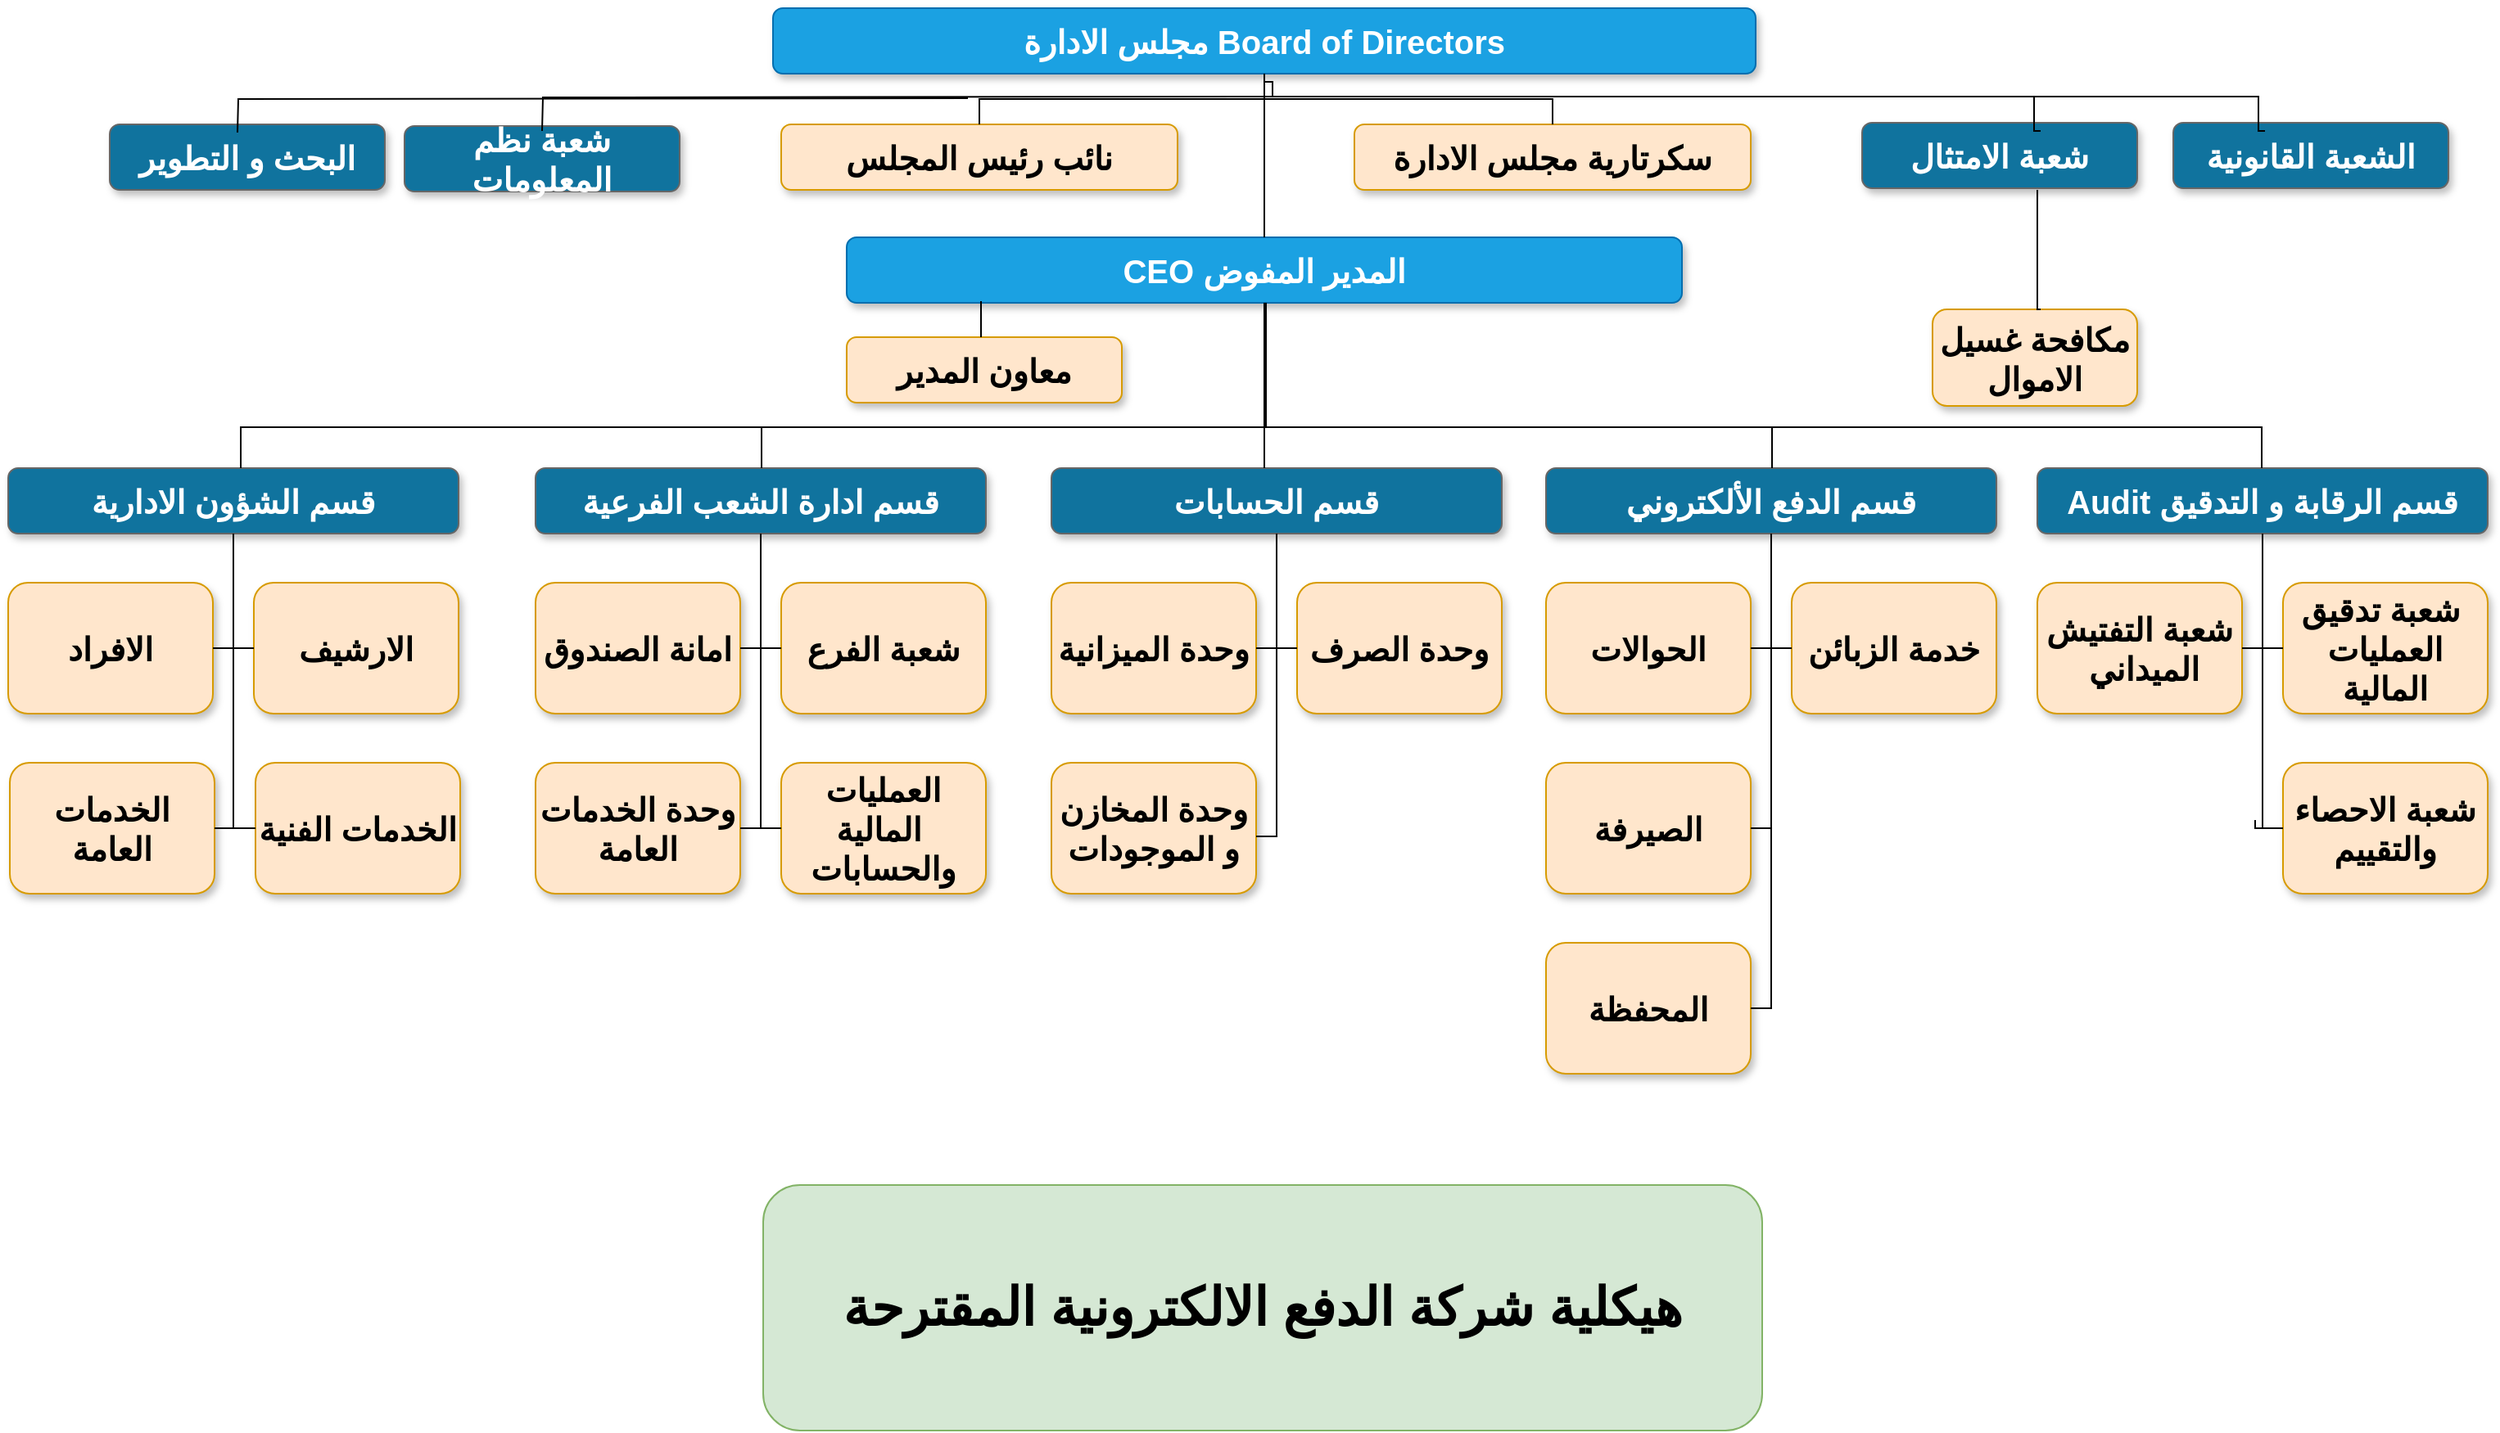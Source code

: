 <mxfile version="23.1.5" type="github">
  <diagram name="Page-1" id="b98fa263-6416-c6ec-5b7d-78bf54ef71d0">
    <mxGraphModel dx="1687" dy="868" grid="1" gridSize="10" guides="1" tooltips="1" connect="1" arrows="1" fold="1" page="1" pageScale="1.5" pageWidth="1169" pageHeight="826" background="none" math="0" shadow="0">
      <root>
        <mxCell id="0" style=";html=1;" />
        <mxCell id="1" style=";html=1;" parent="0" />
        <mxCell id="303ed1de8c2c98b4-2" value="سكرتارية مجلس الادارة" style="whiteSpace=wrap;html=1;rounded=1;shadow=1;strokeWidth=1;fontSize=20;align=center;fillColor=#ffe6cc;strokeColor=#d79b00;fontStyle=1" parent="1" vertex="1">
          <mxGeometry x="940" y="292" width="242" height="40" as="geometry" />
        </mxCell>
        <mxCell id="303ed1de8c2c98b4-3" value="مجلس الادارة&amp;nbsp;Board of Directors" style="whiteSpace=wrap;html=1;rounded=1;shadow=1;strokeWidth=1;fontSize=20;align=center;fillColor=#1ba1e2;strokeColor=#006EAF;fontColor=#ffffff;fontStyle=1" parent="1" vertex="1">
          <mxGeometry x="585" y="221" width="600" height="40" as="geometry" />
        </mxCell>
        <mxCell id="303ed1de8c2c98b4-4" value="CEO المدير المفوض" style="whiteSpace=wrap;html=1;rounded=1;shadow=1;strokeWidth=1;fontSize=20;align=center;fillColor=#1ba1e2;strokeColor=#006EAF;fontColor=#ffffff;fontStyle=1" parent="1" vertex="1">
          <mxGeometry x="630" y="361" width="510" height="40" as="geometry" />
        </mxCell>
        <mxCell id="303ed1de8c2c98b4-5" value="قسم ادارة الشعب الفرعية" style="whiteSpace=wrap;html=1;rounded=1;shadow=1;strokeWidth=1;fontSize=20;align=center;fillColor=#10739E;strokeColor=#666666;fontColor=#FFFFFF;fontStyle=1" parent="1" vertex="1">
          <mxGeometry x="440" y="502" width="275" height="40" as="geometry" />
        </mxCell>
        <mxCell id="303ed1de8c2c98b4-6" value="قسم الحسابات" style="whiteSpace=wrap;html=1;rounded=1;shadow=1;strokeWidth=1;fontSize=20;align=center;fillColor=#10739E;strokeColor=#666666;fontColor=#FFFFFF;fontStyle=1" parent="1" vertex="1">
          <mxGeometry x="755" y="502" width="275" height="40" as="geometry" />
        </mxCell>
        <mxCell id="303ed1de8c2c98b4-7" value="قسم الشؤون الادارية" style="whiteSpace=wrap;html=1;rounded=1;shadow=1;strokeWidth=1;fontSize=20;align=center;fillColor=#10739E;strokeColor=#666666;fontColor=#FFFFFF;fontStyle=1" parent="1" vertex="1">
          <mxGeometry x="118" y="502" width="275" height="40" as="geometry" />
        </mxCell>
        <mxCell id="303ed1de8c2c98b4-8" value="قسم الدفع الألكتروني" style="whiteSpace=wrap;html=1;rounded=1;shadow=1;strokeWidth=1;fontSize=20;align=center;fillColor=#10739E;strokeColor=#666666;fontColor=#FFFFFF;fontStyle=1" parent="1" vertex="1">
          <mxGeometry x="1057" y="502" width="275" height="40" as="geometry" />
        </mxCell>
        <mxCell id="303ed1de8c2c98b4-9" value="Audit قسم الرقابة و التدقيق" style="whiteSpace=wrap;html=1;rounded=1;shadow=1;strokeWidth=1;fontSize=20;align=center;fillColor=#10739E;strokeColor=#666666;fontColor=#FFFFFF;fontStyle=1" parent="1" vertex="1">
          <mxGeometry x="1357" y="502" width="275" height="40" as="geometry" />
        </mxCell>
        <mxCell id="303ed1de8c2c98b4-10" value="امانة الصندوق" style="whiteSpace=wrap;html=1;rounded=1;shadow=1;strokeWidth=1;fontSize=20;align=center;fillColor=#ffe6cc;strokeColor=#d79b00;fontStyle=1" parent="1" vertex="1">
          <mxGeometry x="440" y="572" width="125" height="80" as="geometry" />
        </mxCell>
        <mxCell id="303ed1de8c2c98b4-12" value="شعبة الفرع" style="whiteSpace=wrap;html=1;rounded=1;shadow=1;strokeWidth=1;fontSize=20;align=center;fillColor=#ffe6cc;strokeColor=#d79b00;fontStyle=1" parent="1" vertex="1">
          <mxGeometry x="590" y="572" width="125" height="80" as="geometry" />
        </mxCell>
        <mxCell id="303ed1de8c2c98b4-13" value="وحدة الميزانية" style="whiteSpace=wrap;html=1;rounded=1;shadow=1;strokeWidth=1;fontSize=20;align=center;fillColor=#ffe6cc;strokeColor=#d79b00;fontStyle=1" parent="1" vertex="1">
          <mxGeometry x="755" y="572" width="125" height="80" as="geometry" />
        </mxCell>
        <mxCell id="303ed1de8c2c98b4-14" value="&lt;span style=&quot;font-size: 20px;&quot;&gt;وحدة الصرف&lt;/span&gt;" style="whiteSpace=wrap;html=1;rounded=1;shadow=1;strokeWidth=1;fontSize=20;align=center;fillColor=#ffe6cc;strokeColor=#d79b00;fontStyle=1" parent="1" vertex="1">
          <mxGeometry x="905" y="572" width="125" height="80" as="geometry" />
        </mxCell>
        <mxCell id="303ed1de8c2c98b4-15" value="الافراد" style="whiteSpace=wrap;html=1;rounded=1;shadow=1;strokeWidth=1;fontSize=20;align=center;fillColor=#ffe6cc;strokeColor=#d79b00;fontStyle=1" parent="1" vertex="1">
          <mxGeometry x="118" y="572" width="125" height="80" as="geometry" />
        </mxCell>
        <mxCell id="303ed1de8c2c98b4-16" value="الارشيف" style="whiteSpace=wrap;html=1;rounded=1;shadow=1;strokeWidth=1;fontSize=20;align=center;fillColor=#ffe6cc;strokeColor=#d79b00;fontStyle=1" parent="1" vertex="1">
          <mxGeometry x="268" y="572" width="125" height="80" as="geometry" />
        </mxCell>
        <mxCell id="303ed1de8c2c98b4-17" value="الحوالات" style="whiteSpace=wrap;html=1;rounded=1;shadow=1;strokeWidth=1;fontSize=20;align=center;fillColor=#ffe6cc;strokeColor=#d79b00;fontStyle=1" parent="1" vertex="1">
          <mxGeometry x="1057" y="572" width="125" height="80" as="geometry" />
        </mxCell>
        <mxCell id="303ed1de8c2c98b4-18" value="خدمة الزبائن" style="whiteSpace=wrap;html=1;rounded=1;shadow=1;strokeWidth=1;fontSize=20;align=center;fillColor=#ffe6cc;strokeColor=#d79b00;fontStyle=1" parent="1" vertex="1">
          <mxGeometry x="1207" y="572" width="125" height="80" as="geometry" />
        </mxCell>
        <mxCell id="303ed1de8c2c98b4-19" value="شعبة التفتيش&lt;br style=&quot;font-size: 20px;&quot;&gt;&amp;nbsp;الميداني" style="whiteSpace=wrap;html=1;rounded=1;shadow=1;strokeWidth=1;fontSize=20;align=center;fillColor=#ffe6cc;strokeColor=#d79b00;fontStyle=1" parent="1" vertex="1">
          <mxGeometry x="1357" y="572" width="125" height="80" as="geometry" />
        </mxCell>
        <mxCell id="303ed1de8c2c98b4-20" value="شعبة تدقيق&amp;nbsp;&lt;br style=&quot;font-size: 20px;&quot;&gt;العمليات المالية" style="whiteSpace=wrap;html=1;rounded=1;shadow=1;strokeWidth=1;fontSize=20;align=center;fillColor=#ffe6cc;strokeColor=#d79b00;fontStyle=1" parent="1" vertex="1">
          <mxGeometry x="1507" y="572" width="125" height="80" as="geometry" />
        </mxCell>
        <mxCell id="303ed1de8c2c98b4-21" value="وحدة الخدمات العامة" style="whiteSpace=wrap;html=1;rounded=1;shadow=1;strokeWidth=1;fontSize=20;align=center;fillColor=#ffe6cc;strokeColor=#d79b00;fontStyle=1" parent="1" vertex="1">
          <mxGeometry x="440" y="682" width="125" height="80" as="geometry" />
        </mxCell>
        <mxCell id="303ed1de8c2c98b4-22" value="العمليات المالية&amp;nbsp;&lt;br style=&quot;font-size: 20px;&quot;&gt;والحسابات" style="whiteSpace=wrap;html=1;rounded=1;shadow=1;strokeWidth=1;fontSize=20;align=center;fillColor=#ffe6cc;strokeColor=#d79b00;fontStyle=1" parent="1" vertex="1">
          <mxGeometry x="590" y="682" width="125" height="80" as="geometry" />
        </mxCell>
        <mxCell id="303ed1de8c2c98b4-24" value="&lt;span style=&quot;font-size: 20px;&quot;&gt;وحدة المخازن&lt;br style=&quot;font-size: 20px;&quot;&gt;و الموجودات&lt;br style=&quot;font-size: 20px;&quot;&gt;&lt;/span&gt;" style="whiteSpace=wrap;html=1;rounded=1;shadow=1;strokeWidth=1;fontSize=20;align=center;fillColor=#ffe6cc;strokeColor=#d79b00;fontStyle=1" parent="1" vertex="1">
          <mxGeometry x="755" y="682" width="125" height="80" as="geometry" />
        </mxCell>
        <mxCell id="303ed1de8c2c98b4-27" value="الصيرفة" style="whiteSpace=wrap;html=1;rounded=1;shadow=1;strokeWidth=1;fontSize=20;align=center;fillColor=#ffe6cc;strokeColor=#d79b00;fontStyle=1" parent="1" vertex="1">
          <mxGeometry x="1057" y="682" width="125" height="80" as="geometry" />
        </mxCell>
        <mxCell id="303ed1de8c2c98b4-30" value="&lt;span style=&quot;font-size: 20px;&quot;&gt;شعبة الاحصاء&lt;br style=&quot;font-size: 20px;&quot;&gt;والتقييم&lt;br style=&quot;font-size: 20px;&quot;&gt;&lt;/span&gt;" style="whiteSpace=wrap;html=1;rounded=1;shadow=1;strokeWidth=1;fontSize=20;align=center;fillColor=#ffe6cc;strokeColor=#d79b00;fontStyle=1" parent="1" vertex="1">
          <mxGeometry x="1507" y="682" width="125" height="80" as="geometry" />
        </mxCell>
        <mxCell id="303ed1de8c2c98b4-37" value="&lt;span style=&quot;font-size: 20px;&quot;&gt;المحفظة&lt;/span&gt;" style="whiteSpace=wrap;html=1;rounded=1;shadow=1;strokeWidth=1;fontSize=20;align=center;fillColor=#ffe6cc;strokeColor=#d79b00;fontStyle=1" parent="1" vertex="1">
          <mxGeometry x="1057" y="792" width="125" height="80" as="geometry" />
        </mxCell>
        <mxCell id="303ed1de8c2c98b4-69" value="الخدمات العامة" style="whiteSpace=wrap;html=1;rounded=1;shadow=1;strokeWidth=1;fontSize=20;align=center;fillColor=#ffe6cc;strokeColor=#d79b00;fontStyle=1" parent="1" vertex="1">
          <mxGeometry x="119" y="682" width="125" height="80" as="geometry" />
        </mxCell>
        <mxCell id="303ed1de8c2c98b4-70" value="الخدمات الفنية" style="whiteSpace=wrap;html=1;rounded=1;shadow=1;strokeWidth=1;fontSize=20;align=center;fillColor=#ffe6cc;strokeColor=#d79b00;fontStyle=1" parent="1" vertex="1">
          <mxGeometry x="269" y="682" width="125" height="80" as="geometry" />
        </mxCell>
        <mxCell id="303ed1de8c2c98b4-72" value="نائب رئيس المجلس" style="whiteSpace=wrap;html=1;rounded=1;shadow=1;strokeWidth=1;fontSize=20;align=center;fillColor=#ffe6cc;strokeColor=#d79b00;fontStyle=1" parent="1" vertex="1">
          <mxGeometry x="590" y="292" width="242" height="40" as="geometry" />
        </mxCell>
        <mxCell id="303ed1de8c2c98b4-77" style="edgeStyle=orthogonalEdgeStyle;html=1;startSize=6;endFill=0;endSize=6;strokeWidth=1;fontSize=20;rounded=0;endArrow=none;fontStyle=1" parent="1" source="303ed1de8c2c98b4-72" target="303ed1de8c2c98b4-3" edge="1">
          <mxGeometry relative="1" as="geometry" />
        </mxCell>
        <mxCell id="303ed1de8c2c98b4-78" style="edgeStyle=orthogonalEdgeStyle;html=1;startSize=6;endFill=0;endSize=6;strokeWidth=1;fontSize=20;rounded=0;endArrow=none;fontStyle=1" parent="1" source="303ed1de8c2c98b4-2" target="303ed1de8c2c98b4-3" edge="1">
          <mxGeometry relative="1" as="geometry" />
        </mxCell>
        <mxCell id="303ed1de8c2c98b4-79" style="edgeStyle=orthogonalEdgeStyle;html=1;startSize=6;endFill=0;endSize=6;strokeWidth=1;fontSize=20;rounded=0;endArrow=none;fontStyle=1" parent="1" source="303ed1de8c2c98b4-3" target="303ed1de8c2c98b4-4" edge="1">
          <mxGeometry relative="1" as="geometry" />
        </mxCell>
        <mxCell id="303ed1de8c2c98b4-80" style="edgeStyle=orthogonalEdgeStyle;html=1;startSize=6;endFill=0;endSize=6;strokeWidth=1;fontSize=20;rounded=0;endArrow=none;fontStyle=1" parent="1" source="303ed1de8c2c98b4-4" target="303ed1de8c2c98b4-5" edge="1">
          <mxGeometry relative="1" as="geometry">
            <Array as="points">
              <mxPoint x="886" y="477" />
              <mxPoint x="578" y="477" />
            </Array>
          </mxGeometry>
        </mxCell>
        <mxCell id="303ed1de8c2c98b4-81" style="edgeStyle=elbowEdgeStyle;html=1;startSize=6;endFill=0;endSize=6;strokeWidth=1;fontSize=20;rounded=0;endArrow=none;fontStyle=1" parent="1" source="303ed1de8c2c98b4-4" target="303ed1de8c2c98b4-6" edge="1">
          <mxGeometry relative="1" as="geometry">
            <Array as="points">
              <mxPoint x="885" y="482" />
            </Array>
          </mxGeometry>
        </mxCell>
        <mxCell id="303ed1de8c2c98b4-82" style="edgeStyle=orthogonalEdgeStyle;html=1;startSize=6;endFill=0;endSize=6;strokeWidth=1;fontSize=20;rounded=0;endArrow=none;exitX=0.5;exitY=1;fontStyle=1" parent="1" source="303ed1de8c2c98b4-4" target="303ed1de8c2c98b4-7" edge="1">
          <mxGeometry relative="1" as="geometry">
            <Array as="points">
              <mxPoint x="885" y="477" />
              <mxPoint x="260" y="477" />
            </Array>
          </mxGeometry>
        </mxCell>
        <mxCell id="303ed1de8c2c98b4-83" style="edgeStyle=orthogonalEdgeStyle;html=1;startSize=6;endFill=0;endSize=6;strokeWidth=1;fontSize=20;rounded=0;endArrow=none;fontStyle=1" parent="1" source="303ed1de8c2c98b4-4" target="303ed1de8c2c98b4-8" edge="1">
          <mxGeometry relative="1" as="geometry">
            <Array as="points">
              <mxPoint x="885" y="477" />
              <mxPoint x="1195" y="477" />
            </Array>
          </mxGeometry>
        </mxCell>
        <mxCell id="303ed1de8c2c98b4-84" style="edgeStyle=orthogonalEdgeStyle;html=1;startSize=6;endFill=0;endSize=6;strokeWidth=1;fontSize=20;rounded=0;endArrow=none;fontStyle=1" parent="1" source="303ed1de8c2c98b4-4" target="303ed1de8c2c98b4-9" edge="1">
          <mxGeometry relative="1" as="geometry">
            <Array as="points">
              <mxPoint x="885" y="477" />
              <mxPoint x="1494" y="477" />
            </Array>
          </mxGeometry>
        </mxCell>
        <mxCell id="303ed1de8c2c98b4-85" style="edgeStyle=orthogonalEdgeStyle;html=1;startSize=6;endFill=0;endSize=6;strokeWidth=1;fontSize=20;rounded=0;entryX=1;entryY=0.5;endArrow=none;fontStyle=1" parent="1" source="303ed1de8c2c98b4-5" target="303ed1de8c2c98b4-10" edge="1">
          <mxGeometry relative="1" as="geometry">
            <Array as="points">
              <mxPoint x="578" y="612" />
            </Array>
          </mxGeometry>
        </mxCell>
        <mxCell id="303ed1de8c2c98b4-86" style="edgeStyle=orthogonalEdgeStyle;html=1;startSize=6;endFill=0;endSize=6;strokeWidth=1;fontSize=20;rounded=0;entryX=1;entryY=0.5;endArrow=none;fontStyle=1" parent="1" source="303ed1de8c2c98b4-5" target="303ed1de8c2c98b4-21" edge="1">
          <mxGeometry relative="1" as="geometry">
            <Array as="points">
              <mxPoint x="578" y="722" />
            </Array>
          </mxGeometry>
        </mxCell>
        <mxCell id="303ed1de8c2c98b4-89" style="edgeStyle=orthogonalEdgeStyle;html=1;startSize=6;endFill=0;endSize=6;strokeWidth=1;fontSize=20;rounded=0;entryX=0;entryY=0.5;endArrow=none;fontStyle=1" parent="1" source="303ed1de8c2c98b4-5" target="303ed1de8c2c98b4-12" edge="1">
          <mxGeometry relative="1" as="geometry">
            <Array as="points">
              <mxPoint x="578" y="612" />
            </Array>
          </mxGeometry>
        </mxCell>
        <mxCell id="303ed1de8c2c98b4-90" style="edgeStyle=orthogonalEdgeStyle;html=1;startSize=6;endFill=0;endSize=6;strokeWidth=1;fontSize=20;rounded=0;entryX=0;entryY=0.5;endArrow=none;fontStyle=1" parent="1" source="303ed1de8c2c98b4-5" target="303ed1de8c2c98b4-22" edge="1">
          <mxGeometry relative="1" as="geometry">
            <Array as="points">
              <mxPoint x="578" y="722" />
            </Array>
          </mxGeometry>
        </mxCell>
        <mxCell id="303ed1de8c2c98b4-92" style="edgeStyle=orthogonalEdgeStyle;html=1;startSize=6;endFill=0;endSize=6;strokeWidth=1;fontSize=20;rounded=0;endArrow=none;entryX=1;entryY=0.5;fontStyle=1" parent="1" source="303ed1de8c2c98b4-6" target="303ed1de8c2c98b4-13" edge="1">
          <mxGeometry relative="1" as="geometry">
            <Array as="points">
              <mxPoint x="892" y="612" />
            </Array>
          </mxGeometry>
        </mxCell>
        <mxCell id="303ed1de8c2c98b4-95" style="edgeStyle=orthogonalEdgeStyle;html=1;startSize=6;endFill=0;endSize=6;strokeWidth=1;fontSize=20;rounded=0;endArrow=none;fontStyle=1" parent="1" source="303ed1de8c2c98b4-6" edge="1">
          <mxGeometry relative="1" as="geometry">
            <Array as="points">
              <mxPoint x="893" y="727" />
            </Array>
            <mxPoint x="880" y="727" as="targetPoint" />
          </mxGeometry>
        </mxCell>
        <mxCell id="303ed1de8c2c98b4-96" style="edgeStyle=orthogonalEdgeStyle;html=1;startSize=6;endFill=0;endSize=6;strokeWidth=1;fontSize=20;rounded=0;endArrow=none;entryX=0;entryY=0.5;fontStyle=1" parent="1" source="303ed1de8c2c98b4-6" target="303ed1de8c2c98b4-14" edge="1">
          <mxGeometry relative="1" as="geometry">
            <Array as="points">
              <mxPoint x="892" y="612" />
            </Array>
          </mxGeometry>
        </mxCell>
        <mxCell id="303ed1de8c2c98b4-99" style="edgeStyle=orthogonalEdgeStyle;html=1;startSize=6;endFill=0;endSize=6;strokeWidth=1;fontSize=20;rounded=0;endArrow=none;entryX=1;entryY=0.5;fontStyle=1" parent="1" source="303ed1de8c2c98b4-7" target="303ed1de8c2c98b4-15" edge="1">
          <mxGeometry relative="1" as="geometry">
            <Array as="points">
              <mxPoint x="255" y="612" />
            </Array>
          </mxGeometry>
        </mxCell>
        <mxCell id="303ed1de8c2c98b4-100" style="edgeStyle=orthogonalEdgeStyle;html=1;startSize=6;endFill=0;endSize=6;strokeWidth=1;fontSize=20;rounded=0;endArrow=none;entryX=1;entryY=0.5;fontStyle=1" parent="1" source="303ed1de8c2c98b4-7" target="303ed1de8c2c98b4-69" edge="1">
          <mxGeometry relative="1" as="geometry">
            <Array as="points">
              <mxPoint x="255" y="722" />
            </Array>
          </mxGeometry>
        </mxCell>
        <mxCell id="303ed1de8c2c98b4-101" style="edgeStyle=orthogonalEdgeStyle;html=1;startSize=6;endFill=0;endSize=6;strokeWidth=1;fontSize=20;rounded=0;endArrow=none;entryX=0;entryY=0.5;fontStyle=1" parent="1" source="303ed1de8c2c98b4-7" target="303ed1de8c2c98b4-16" edge="1">
          <mxGeometry relative="1" as="geometry">
            <Array as="points">
              <mxPoint x="255" y="612" />
            </Array>
          </mxGeometry>
        </mxCell>
        <mxCell id="303ed1de8c2c98b4-102" style="edgeStyle=orthogonalEdgeStyle;html=1;startSize=6;endFill=0;endSize=6;strokeWidth=1;fontSize=20;rounded=0;endArrow=none;entryX=0;entryY=0.5;fontStyle=1" parent="1" source="303ed1de8c2c98b4-7" target="303ed1de8c2c98b4-70" edge="1">
          <mxGeometry relative="1" as="geometry">
            <Array as="points">
              <mxPoint x="255" y="722" />
            </Array>
          </mxGeometry>
        </mxCell>
        <mxCell id="303ed1de8c2c98b4-103" style="edgeStyle=orthogonalEdgeStyle;html=1;startSize=6;endFill=0;endSize=6;strokeWidth=1;fontSize=20;rounded=0;endArrow=none;entryX=1;entryY=0.5;fontStyle=1" parent="1" source="303ed1de8c2c98b4-8" target="303ed1de8c2c98b4-17" edge="1">
          <mxGeometry relative="1" as="geometry">
            <Array as="points">
              <mxPoint x="1195" y="612" />
            </Array>
          </mxGeometry>
        </mxCell>
        <mxCell id="303ed1de8c2c98b4-104" style="edgeStyle=orthogonalEdgeStyle;html=1;startSize=6;endFill=0;endSize=6;strokeWidth=1;fontSize=20;rounded=0;endArrow=none;entryX=0;entryY=0.5;fontStyle=1" parent="1" source="303ed1de8c2c98b4-8" target="303ed1de8c2c98b4-18" edge="1">
          <mxGeometry relative="1" as="geometry">
            <Array as="points">
              <mxPoint x="1195" y="612" />
            </Array>
          </mxGeometry>
        </mxCell>
        <mxCell id="303ed1de8c2c98b4-105" style="edgeStyle=orthogonalEdgeStyle;html=1;startSize=6;endFill=0;endSize=6;strokeWidth=1;fontSize=20;rounded=0;endArrow=none;entryX=1;entryY=0.5;fontStyle=1" parent="1" source="303ed1de8c2c98b4-8" target="303ed1de8c2c98b4-27" edge="1">
          <mxGeometry relative="1" as="geometry">
            <Array as="points">
              <mxPoint x="1195" y="722" />
            </Array>
          </mxGeometry>
        </mxCell>
        <mxCell id="303ed1de8c2c98b4-106" style="edgeStyle=orthogonalEdgeStyle;html=1;startSize=6;endFill=0;endSize=6;strokeWidth=1;fontSize=20;rounded=0;endArrow=none;entryX=1;entryY=0.5;fontStyle=1" parent="1" source="303ed1de8c2c98b4-8" target="303ed1de8c2c98b4-37" edge="1">
          <mxGeometry relative="1" as="geometry">
            <Array as="points">
              <mxPoint x="1195" y="832" />
            </Array>
          </mxGeometry>
        </mxCell>
        <mxCell id="303ed1de8c2c98b4-109" style="edgeStyle=orthogonalEdgeStyle;html=1;startSize=6;endFill=0;endSize=6;strokeWidth=1;fontSize=20;rounded=0;endArrow=none;entryX=1;entryY=0.5;fontStyle=1" parent="1" source="303ed1de8c2c98b4-9" target="303ed1de8c2c98b4-19" edge="1">
          <mxGeometry relative="1" as="geometry">
            <Array as="points">
              <mxPoint x="1495" y="612" />
            </Array>
          </mxGeometry>
        </mxCell>
        <mxCell id="303ed1de8c2c98b4-110" style="edgeStyle=orthogonalEdgeStyle;html=1;startSize=6;endFill=0;endSize=6;strokeWidth=1;fontSize=20;rounded=0;endArrow=none;fontStyle=1" parent="1" edge="1">
          <mxGeometry relative="1" as="geometry">
            <Array as="points">
              <mxPoint x="1495" y="722" />
            </Array>
            <mxPoint x="1494.5" y="542" as="sourcePoint" />
            <mxPoint x="1490" y="717" as="targetPoint" />
          </mxGeometry>
        </mxCell>
        <mxCell id="303ed1de8c2c98b4-114" style="edgeStyle=orthogonalEdgeStyle;html=1;startSize=6;endFill=0;endSize=6;strokeWidth=1;fontSize=20;rounded=0;endArrow=none;entryX=0;entryY=0.5;fontStyle=1" parent="1" source="303ed1de8c2c98b4-9" target="303ed1de8c2c98b4-20" edge="1">
          <mxGeometry relative="1" as="geometry">
            <Array as="points">
              <mxPoint x="1495" y="612" />
            </Array>
          </mxGeometry>
        </mxCell>
        <mxCell id="303ed1de8c2c98b4-115" style="edgeStyle=orthogonalEdgeStyle;html=1;startSize=6;endFill=0;endSize=6;strokeWidth=1;fontSize=20;rounded=0;endArrow=none;entryX=0;entryY=0.5;fontStyle=1" parent="1" source="303ed1de8c2c98b4-9" target="303ed1de8c2c98b4-30" edge="1">
          <mxGeometry relative="1" as="geometry">
            <Array as="points">
              <mxPoint x="1495" y="722" />
            </Array>
          </mxGeometry>
        </mxCell>
        <mxCell id="sYHag_COW_j3LeGAnEDF-1" value="شعبة الامتثال" style="whiteSpace=wrap;html=1;rounded=1;shadow=1;strokeWidth=1;fontSize=20;align=center;fillColor=#10739E;strokeColor=#666666;fontColor=#FFFFFF;fontStyle=1" vertex="1" parent="1">
          <mxGeometry x="1250" y="291" width="168" height="40" as="geometry" />
        </mxCell>
        <mxCell id="sYHag_COW_j3LeGAnEDF-2" value="الشعبة القانونية" style="whiteSpace=wrap;html=1;rounded=1;shadow=1;strokeWidth=1;fontSize=20;align=center;fillColor=#10739E;strokeColor=#666666;fontColor=#FFFFFF;fontStyle=1" vertex="1" parent="1">
          <mxGeometry x="1440" y="291" width="168" height="40" as="geometry" />
        </mxCell>
        <mxCell id="sYHag_COW_j3LeGAnEDF-3" value="شعبة نظم المعلومات" style="whiteSpace=wrap;html=1;rounded=1;shadow=1;strokeWidth=1;fontSize=20;align=center;fillColor=#10739E;strokeColor=#666666;fontColor=#FFFFFF;fontStyle=1" vertex="1" parent="1">
          <mxGeometry x="360" y="293" width="168" height="40" as="geometry" />
        </mxCell>
        <mxCell id="sYHag_COW_j3LeGAnEDF-4" value="البحث و التطوير" style="whiteSpace=wrap;html=1;rounded=1;shadow=1;strokeWidth=1;fontSize=20;align=center;fillColor=#10739E;strokeColor=#666666;fontColor=#FFFFFF;fontStyle=1" vertex="1" parent="1">
          <mxGeometry x="180" y="292" width="168" height="40" as="geometry" />
        </mxCell>
        <mxCell id="sYHag_COW_j3LeGAnEDF-5" value="هيكلية شركة الدفع الالكترونية المقترحة" style="rounded=1;whiteSpace=wrap;html=1;strokeWidth=1;fontStyle=1;fontSize=32;fillColor=#d5e8d4;strokeColor=#82b366;" vertex="1" parent="1">
          <mxGeometry x="579" y="940" width="610" height="150" as="geometry" />
        </mxCell>
        <mxCell id="sYHag_COW_j3LeGAnEDF-6" value="معاون المدير" style="whiteSpace=wrap;html=1;rounded=1;shadow=1;strokeWidth=1;fontSize=20;align=center;fillColor=#ffe6cc;strokeColor=#d79b00;fontStyle=1" vertex="1" parent="1">
          <mxGeometry x="630" y="422" width="168" height="40" as="geometry" />
        </mxCell>
        <mxCell id="sYHag_COW_j3LeGAnEDF-7" value="مكافحة غسيل&lt;br style=&quot;font-size: 20px;&quot;&gt;الاموال" style="whiteSpace=wrap;html=1;rounded=1;shadow=1;strokeWidth=1;fontSize=20;align=center;fillColor=#ffe6cc;strokeColor=#d79b00;fontStyle=1" vertex="1" parent="1">
          <mxGeometry x="1293" y="405" width="125" height="59" as="geometry" />
        </mxCell>
        <mxCell id="sYHag_COW_j3LeGAnEDF-8" style="edgeStyle=orthogonalEdgeStyle;html=1;startSize=6;endFill=0;endSize=6;strokeWidth=1;fontSize=20;rounded=0;endArrow=none;fontStyle=1;exitX=0.5;exitY=0;exitDx=0;exitDy=0;" edge="1" parent="1">
          <mxGeometry relative="1" as="geometry">
            <mxPoint x="1496" y="296" as="sourcePoint" />
            <mxPoint x="885" y="266" as="targetPoint" />
            <Array as="points">
              <mxPoint x="1492" y="296" />
              <mxPoint x="1492" y="275" />
              <mxPoint x="885" y="275" />
            </Array>
          </mxGeometry>
        </mxCell>
        <mxCell id="sYHag_COW_j3LeGAnEDF-9" style="edgeStyle=orthogonalEdgeStyle;html=1;startSize=6;endFill=0;endSize=6;strokeWidth=1;fontSize=20;rounded=0;endArrow=none;fontStyle=1;exitX=0.5;exitY=0;exitDx=0;exitDy=0;entryX=0.5;entryY=1;entryDx=0;entryDy=0;" edge="1" parent="1" target="303ed1de8c2c98b4-3">
          <mxGeometry relative="1" as="geometry">
            <mxPoint x="1359" y="296" as="sourcePoint" />
            <mxPoint x="748" y="266" as="targetPoint" />
            <Array as="points">
              <mxPoint x="1355" y="296" />
              <mxPoint x="1355" y="275" />
              <mxPoint x="890" y="275" />
              <mxPoint x="890" y="266" />
              <mxPoint x="885" y="266" />
            </Array>
          </mxGeometry>
        </mxCell>
        <mxCell id="sYHag_COW_j3LeGAnEDF-10" style="edgeStyle=orthogonalEdgeStyle;html=1;startSize=6;endFill=0;endSize=6;strokeWidth=1;fontSize=20;rounded=0;endArrow=none;fontStyle=1;entryX=0.5;entryY=0;entryDx=0;entryDy=0;" edge="1" parent="1">
          <mxGeometry relative="1" as="geometry">
            <mxPoint x="890" y="275" as="sourcePoint" />
            <mxPoint x="444" y="296" as="targetPoint" />
          </mxGeometry>
        </mxCell>
        <mxCell id="sYHag_COW_j3LeGAnEDF-11" style="edgeStyle=orthogonalEdgeStyle;html=1;startSize=6;endFill=0;endSize=6;strokeWidth=1;fontSize=20;rounded=0;endArrow=none;fontStyle=1;entryX=0.5;entryY=0;entryDx=0;entryDy=0;" edge="1" parent="1">
          <mxGeometry relative="1" as="geometry">
            <mxPoint x="704" y="276" as="sourcePoint" />
            <mxPoint x="258" y="297" as="targetPoint" />
          </mxGeometry>
        </mxCell>
        <mxCell id="sYHag_COW_j3LeGAnEDF-12" style="edgeStyle=orthogonalEdgeStyle;html=1;startSize=6;endFill=0;endSize=6;strokeWidth=1;fontSize=20;rounded=0;endArrow=none;fontStyle=1" edge="1" parent="1">
          <mxGeometry relative="1" as="geometry">
            <Array as="points">
              <mxPoint x="1357" y="405" />
            </Array>
            <mxPoint x="1357" y="332" as="sourcePoint" />
            <mxPoint x="1359" y="405" as="targetPoint" />
          </mxGeometry>
        </mxCell>
        <mxCell id="sYHag_COW_j3LeGAnEDF-15" value="" style="endArrow=none;html=1;rounded=0;exitX=0.488;exitY=0;exitDx=0;exitDy=0;exitPerimeter=0;" edge="1" parent="1" source="sYHag_COW_j3LeGAnEDF-6">
          <mxGeometry width="50" height="50" relative="1" as="geometry">
            <mxPoint x="706" y="422" as="sourcePoint" />
            <mxPoint x="712" y="400" as="targetPoint" />
          </mxGeometry>
        </mxCell>
      </root>
    </mxGraphModel>
  </diagram>
</mxfile>
